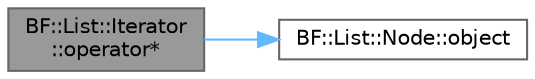 digraph "BF::List::Iterator::operator*"
{
 // LATEX_PDF_SIZE
  bgcolor="transparent";
  edge [fontname=Helvetica,fontsize=10,labelfontname=Helvetica,labelfontsize=10];
  node [fontname=Helvetica,fontsize=10,shape=box,height=0.2,width=0.4];
  rankdir="LR";
  Node1 [id="Node000001",label="BF::List::Iterator\l::operator*",height=0.2,width=0.4,color="gray40", fillcolor="grey60", style="filled", fontcolor="black",tooltip=" "];
  Node1 -> Node2 [id="edge1_Node000001_Node000002",color="steelblue1",style="solid",tooltip=" "];
  Node2 [id="Node000002",label="BF::List::Node::object",height=0.2,width=0.4,color="grey40", fillcolor="white", style="filled",URL="$d2/dff/classBF_1_1List_1_1Node.html#a13889d65f7b3afd6f74225bafde4c270",tooltip=" "];
}
